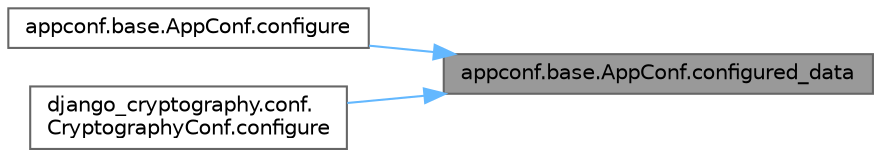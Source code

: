 digraph "appconf.base.AppConf.configured_data"
{
 // LATEX_PDF_SIZE
  bgcolor="transparent";
  edge [fontname=Helvetica,fontsize=10,labelfontname=Helvetica,labelfontsize=10];
  node [fontname=Helvetica,fontsize=10,shape=box,height=0.2,width=0.4];
  rankdir="RL";
  Node1 [id="Node000001",label="appconf.base.AppConf.configured_data",height=0.2,width=0.4,color="gray40", fillcolor="grey60", style="filled", fontcolor="black",tooltip=" "];
  Node1 -> Node2 [id="edge1_Node000001_Node000002",dir="back",color="steelblue1",style="solid",tooltip=" "];
  Node2 [id="Node000002",label="appconf.base.AppConf.configure",height=0.2,width=0.4,color="grey40", fillcolor="white", style="filled",URL="$classappconf_1_1base_1_1_app_conf.html#a0dd8514663aa8284c94270b023aa5140",tooltip=" "];
  Node1 -> Node3 [id="edge2_Node000001_Node000003",dir="back",color="steelblue1",style="solid",tooltip=" "];
  Node3 [id="Node000003",label="django_cryptography.conf.\lCryptographyConf.configure",height=0.2,width=0.4,color="grey40", fillcolor="white", style="filled",URL="$classdjango__cryptography_1_1conf_1_1_cryptography_conf.html#af0bca70b8d27a107adc3f7858e40eea4",tooltip=" "];
}
